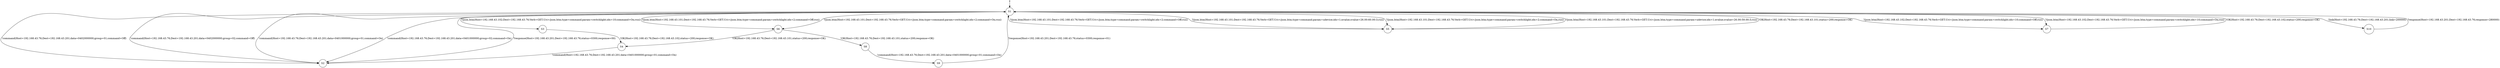 digraph LTS {
S00[shape=point]
S1[label=S1,shape=circle];
S2[label=S2,shape=circle];
S3[label=S3,shape=circle];
S4[label=S4,shape=circle];
S5[label=S5,shape=circle];
S6[label=S6,shape=circle];
S7[label=S7,shape=circle];
S8[label=S8,shape=circle];
S9[label=S9,shape=circle];
S10[label=S10,shape=circle];
S00 -> S1
S1 -> S2[label ="!command(Host=192.168.43.76;Dest=192.168.43.201;data=0402000000;group=01;command=Off)"];
S1 -> S2[label ="!command(Host=192.168.43.76;Dest=192.168.43.201;data=0402000000;group=02;command=Off)"];
S1 -> S2[label ="!command(Host=192.168.43.76;Dest=192.168.43.201;data=0401000000;group=01;command=On)"];
S1 -> S2[label ="!command(Host=192.168.43.76;Dest=192.168.43.201;data=0401000000;group=02;command=On)"];
S1 -> S3[label ="?/json.htm(Host=192.168.43.102;Dest=192.168.43.76;Verb=GET;Uri=/json.htm;type=command;param=switchlight;idx=10;command=On;rssi)"];
S1 -> S5[label ="?/json.htm(Host=192.168.43.101;Dest=192.168.43.76;Verb=GET;Uri=/json.htm;type=command;param=switchlight;idx=2;command=Off;rssi)"];
S1 -> S5[label ="?/json.htm(Host=192.168.43.101;Dest=192.168.43.76;Verb=GET;Uri=/json.htm;type=command;param=udevice;idx=1;nvalue;svalue=26.00:60.00:3;rssi)"];
S1 -> S5[label ="?/json.htm(Host=192.168.43.101;Dest=192.168.43.76;Verb=GET;Uri=/json.htm;type=command;param=switchlight;idx=2;command=On;rssi)"];
S1 -> S5[label ="?/json.htm(Host=192.168.43.101;Dest=192.168.43.76;Verb=GET;Uri=/json.htm;type=command;param=udevice;idx=1;nvalue;svalue=26.00:59.00:3;rssi)"];
S1 -> S6[label ="?/json.htm(Host=192.168.43.101;Dest=192.168.43.76;Verb=GET;Uri=/json.htm;type=command;param=switchlight;idx=2;command=Off;rssi)"];
S1 -> S6[label ="?/json.htm(Host=192.168.43.101;Dest=192.168.43.76;Verb=GET;Uri=/json.htm;type=command;param=switchlight;idx=2;command=On;rssi)"];
S1 -> S7[label ="?/json.htm(Host=192.168.43.102;Dest=192.168.43.76;Verb=GET;Uri=/json.htm;type=command;param=switchlight;idx=10;command=Off;rssi)"];
S1 -> S7[label ="?/json.htm(Host=192.168.43.102;Dest=192.168.43.76;Verb=GET;Uri=/json.htm;type=command;param=switchlight;idx=10;command=On;rssi)"];
S1 -> S10[label ="!link(Host=192.168.43.76;Dest=192.168.43.201;link=200000)"];
S2 -> S1[label ="?response(Host=192.168.43.201;Dest=192.168.43.76;status=0300;response=00)"];
S3 -> S4[label ="!OK(Host=192.168.43.76;Dest=192.168.43.102;status=200;response=OK)"];
S4 -> S2[label ="!command(Host=192.168.43.76;Dest=192.168.43.201;data=0401000000;group=01;command=On)"];
S5 -> S1[label ="!OK(Host=192.168.43.76;Dest=192.168.43.101;status=200;response=OK)"];
S6 -> S4[label ="!OK(Host=192.168.43.76;Dest=192.168.43.101;status=200;response=OK)"];
S6 -> S8[label ="!OK(Host=192.168.43.76;Dest=192.168.43.101;status=200;response=OK)"];
S7 -> S1[label ="!OK(Host=192.168.43.76;Dest=192.168.43.102;status=200;response=OK)"];
S8 -> S9[label ="!command(Host=192.168.43.76;Dest=192.168.43.201;data=0401000000;group=01;command=On)"];
S9 -> S1[label ="?response(Host=192.168.43.201;Dest=192.168.43.76;status=0300;response=01)"];
S10 -> S1[label ="?response(Host=192.168.43.201;Dest=192.168.43.76;response=280000)"];
}
